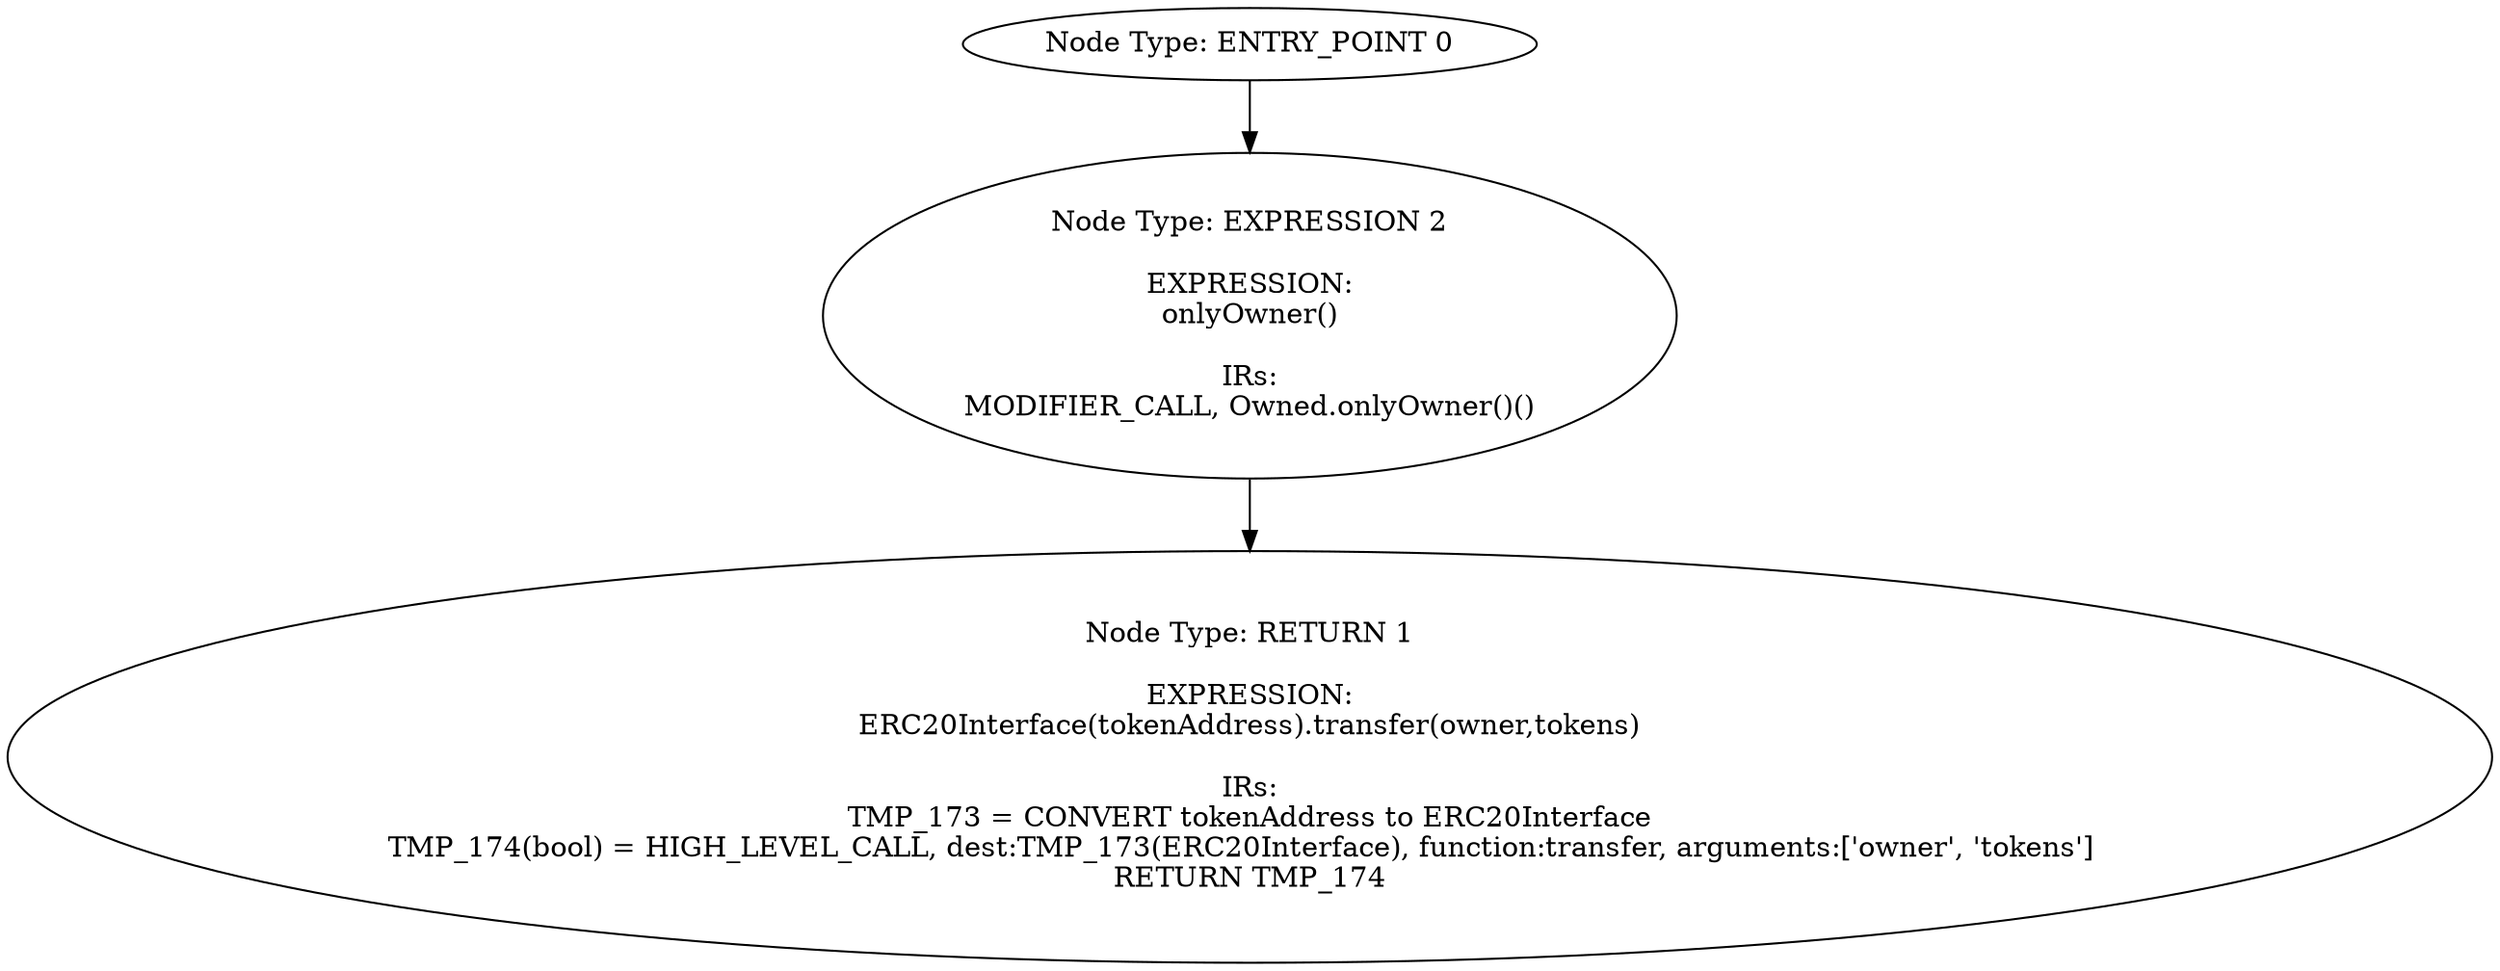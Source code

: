 digraph{
0[label="Node Type: ENTRY_POINT 0
"];
0->2;
1[label="Node Type: RETURN 1

EXPRESSION:
ERC20Interface(tokenAddress).transfer(owner,tokens)

IRs:
TMP_173 = CONVERT tokenAddress to ERC20Interface
TMP_174(bool) = HIGH_LEVEL_CALL, dest:TMP_173(ERC20Interface), function:transfer, arguments:['owner', 'tokens']  
RETURN TMP_174"];
2[label="Node Type: EXPRESSION 2

EXPRESSION:
onlyOwner()

IRs:
MODIFIER_CALL, Owned.onlyOwner()()"];
2->1;
}
